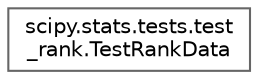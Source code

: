 digraph "Graphical Class Hierarchy"
{
 // LATEX_PDF_SIZE
  bgcolor="transparent";
  edge [fontname=Helvetica,fontsize=10,labelfontname=Helvetica,labelfontsize=10];
  node [fontname=Helvetica,fontsize=10,shape=box,height=0.2,width=0.4];
  rankdir="LR";
  Node0 [id="Node000000",label="scipy.stats.tests.test\l_rank.TestRankData",height=0.2,width=0.4,color="grey40", fillcolor="white", style="filled",URL="$d0/dfc/classscipy_1_1stats_1_1tests_1_1test__rank_1_1TestRankData.html",tooltip=" "];
}
